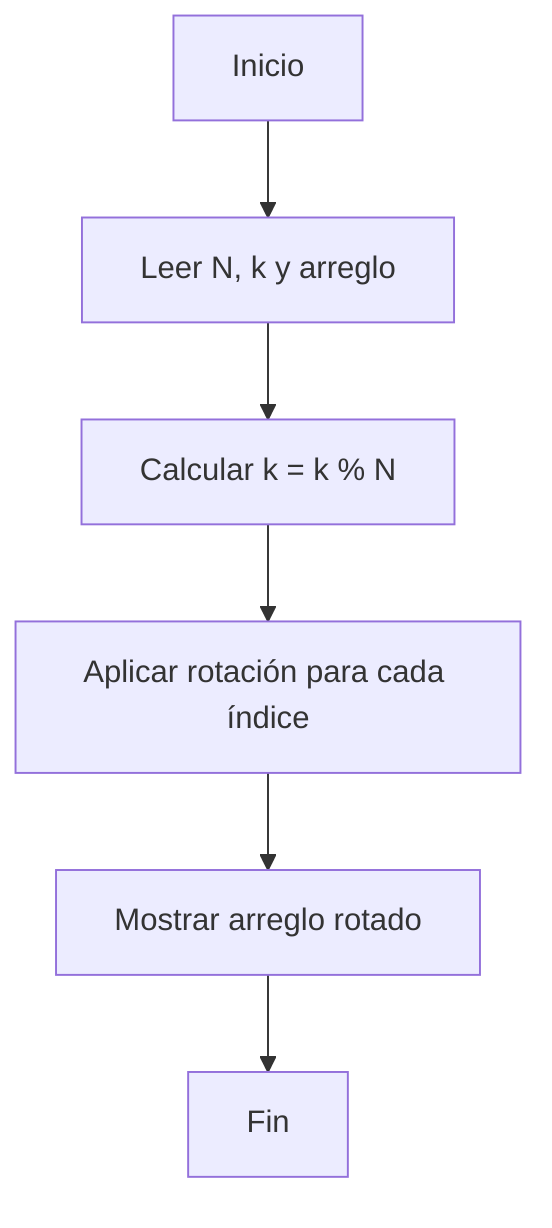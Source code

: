 flowchart TD
  A[Inicio] --> B[Leer N, k y arreglo]  
  B --> C[Calcular k = k % N]  
  C --> D[Aplicar rotación para cada índice]  
  D --> E[Mostrar arreglo rotado]  
  E --> F[Fin]